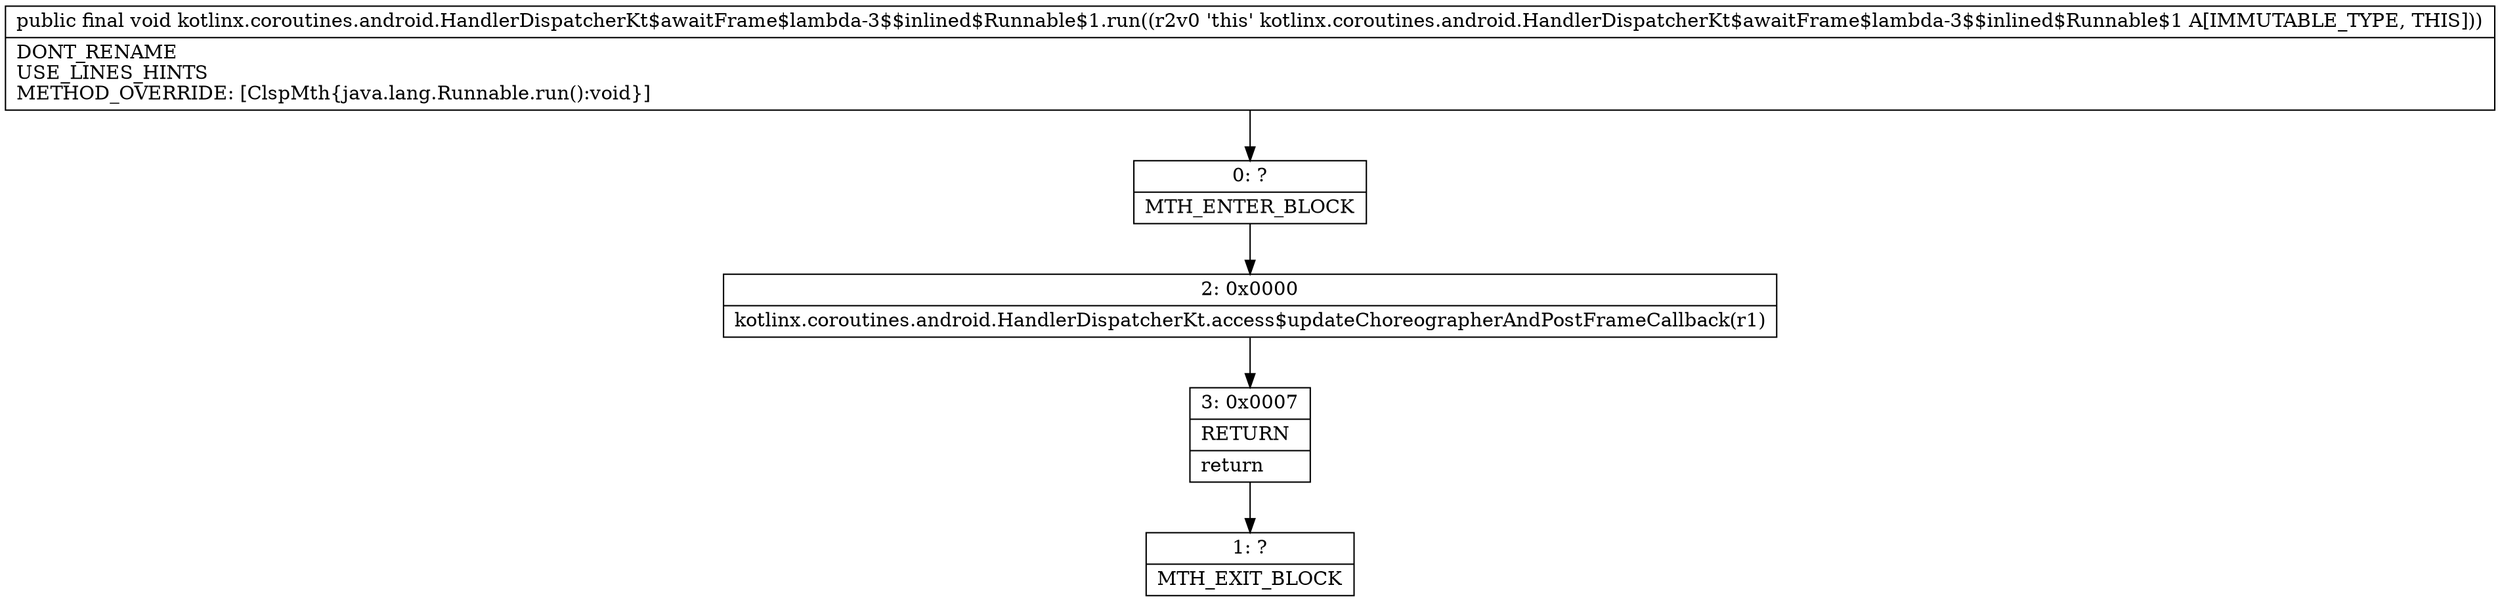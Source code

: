 digraph "CFG forkotlinx.coroutines.android.HandlerDispatcherKt$awaitFrame$lambda\-3$$inlined$Runnable$1.run()V" {
Node_0 [shape=record,label="{0\:\ ?|MTH_ENTER_BLOCK\l}"];
Node_2 [shape=record,label="{2\:\ 0x0000|kotlinx.coroutines.android.HandlerDispatcherKt.access$updateChoreographerAndPostFrameCallback(r1)\l}"];
Node_3 [shape=record,label="{3\:\ 0x0007|RETURN\l|return\l}"];
Node_1 [shape=record,label="{1\:\ ?|MTH_EXIT_BLOCK\l}"];
MethodNode[shape=record,label="{public final void kotlinx.coroutines.android.HandlerDispatcherKt$awaitFrame$lambda\-3$$inlined$Runnable$1.run((r2v0 'this' kotlinx.coroutines.android.HandlerDispatcherKt$awaitFrame$lambda\-3$$inlined$Runnable$1 A[IMMUTABLE_TYPE, THIS]))  | DONT_RENAME\lUSE_LINES_HINTS\lMETHOD_OVERRIDE: [ClspMth\{java.lang.Runnable.run():void\}]\l}"];
MethodNode -> Node_0;Node_0 -> Node_2;
Node_2 -> Node_3;
Node_3 -> Node_1;
}


